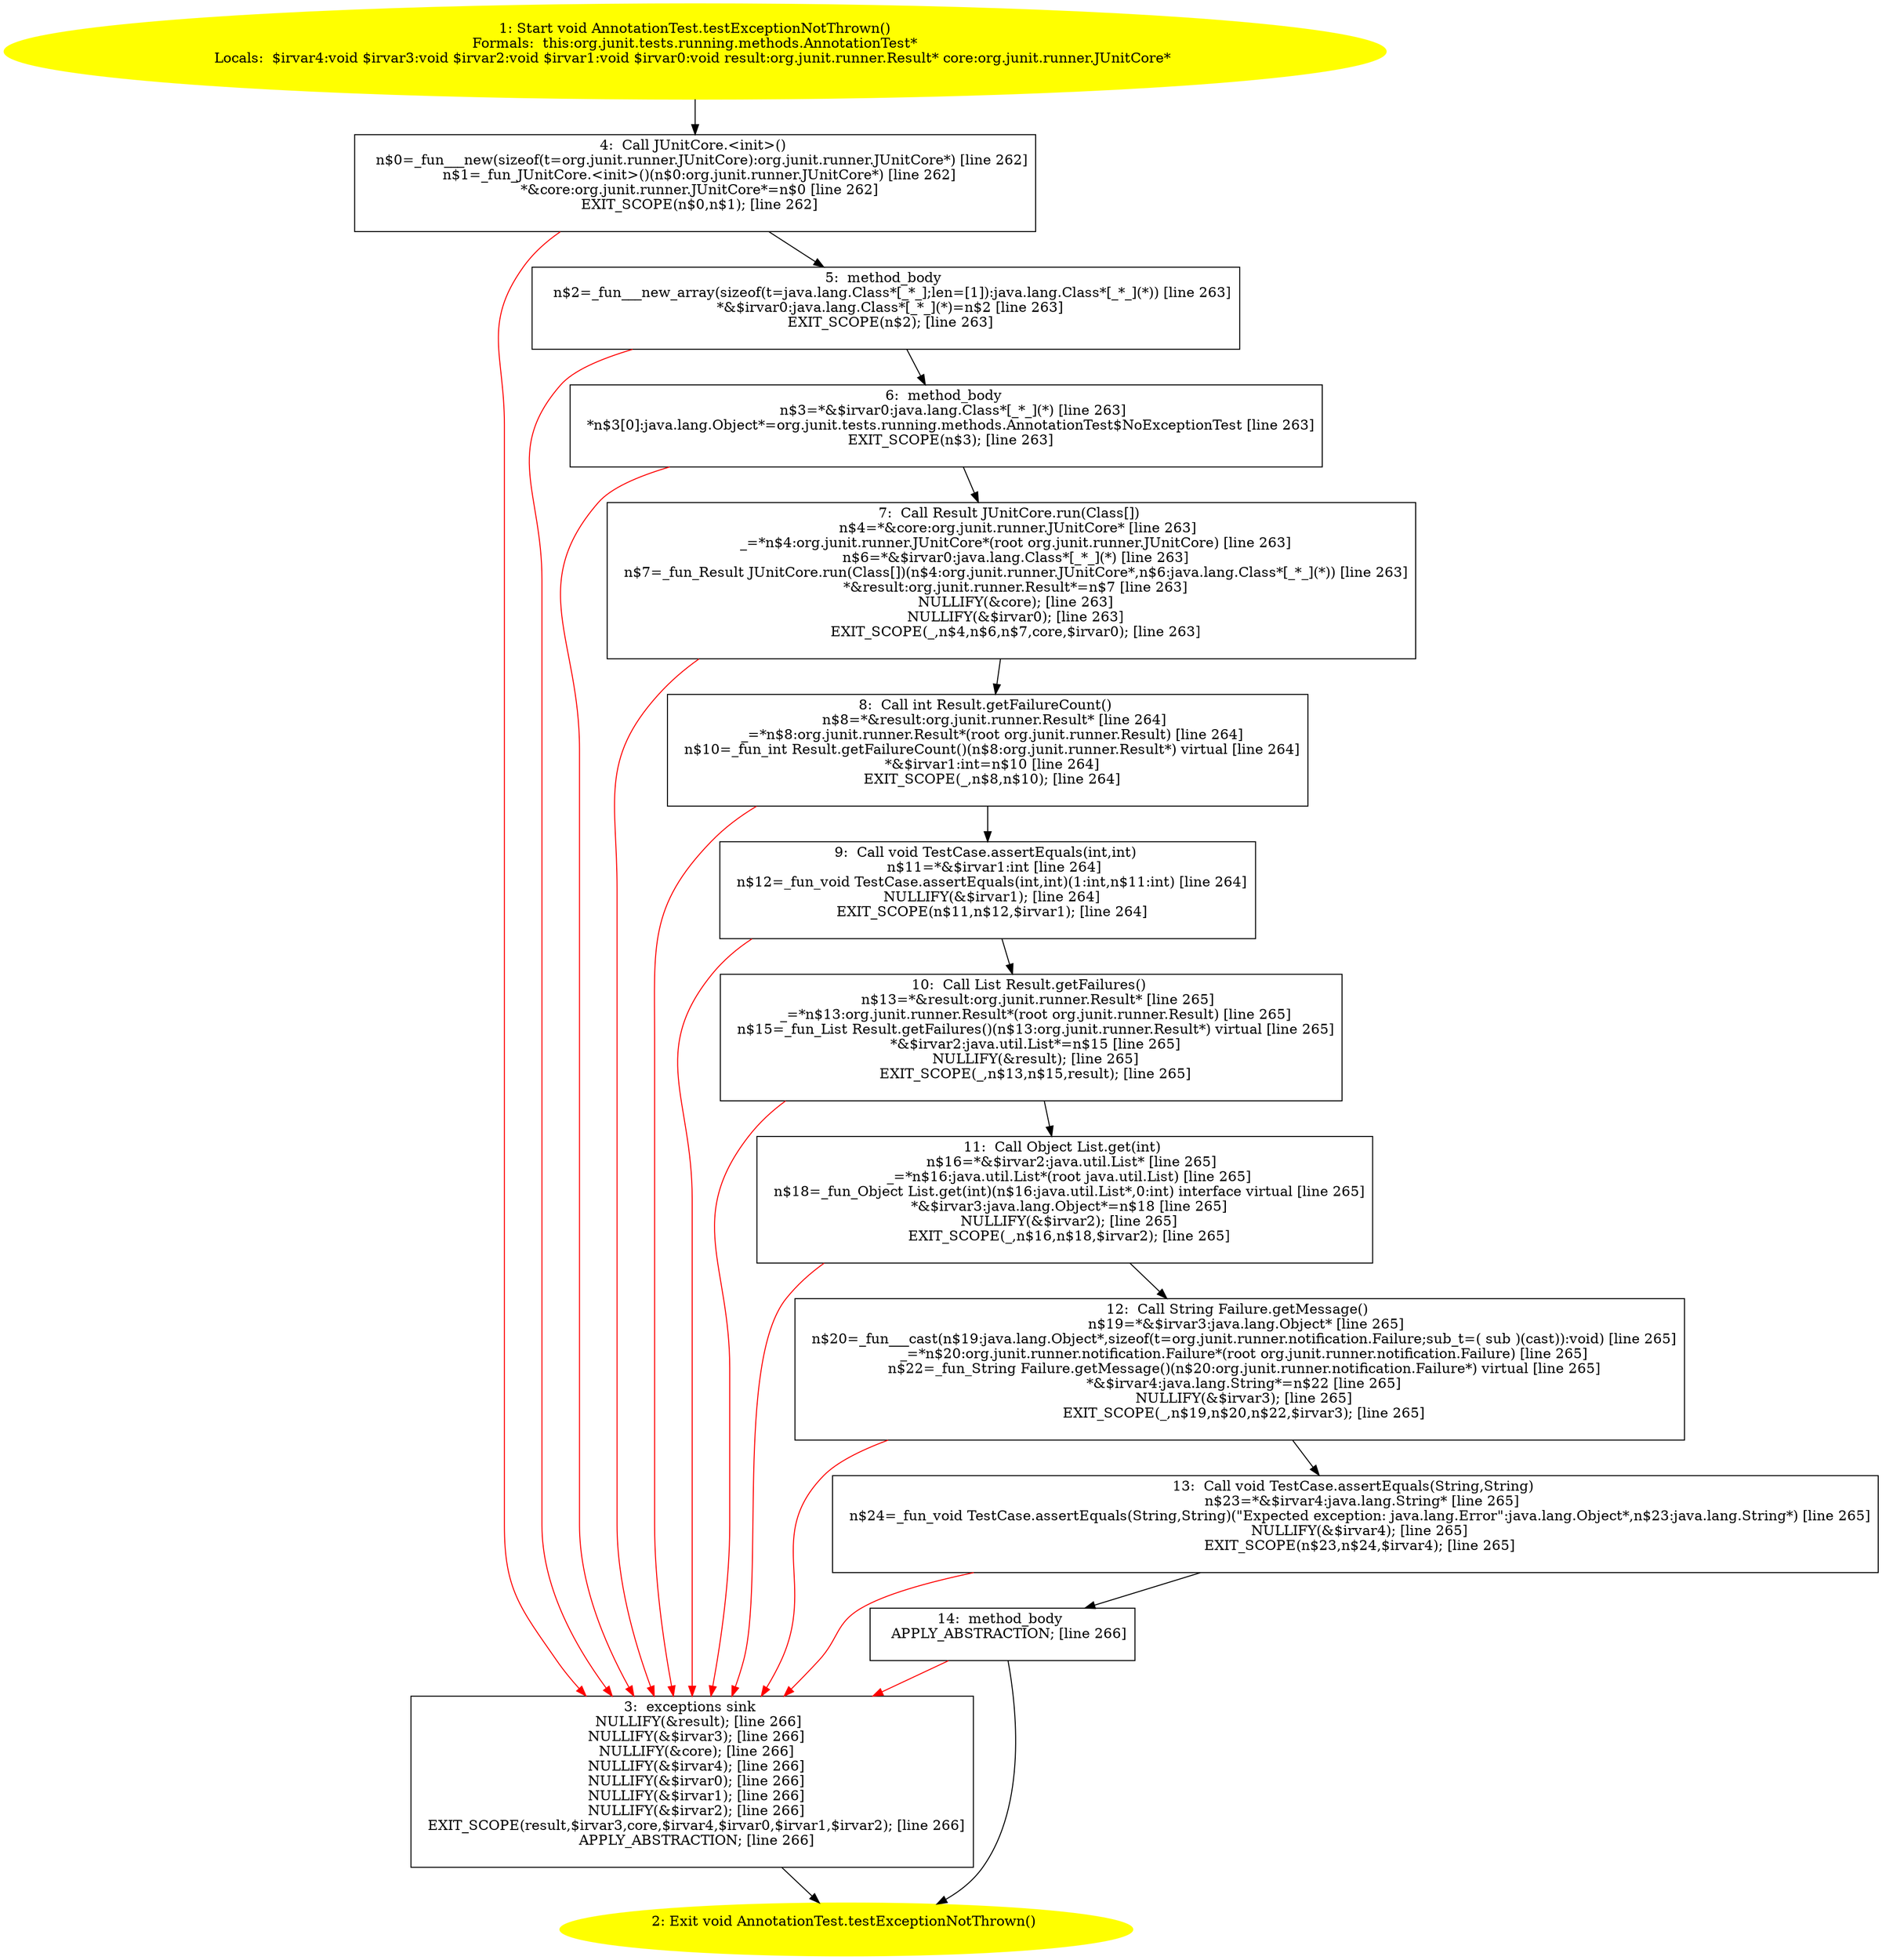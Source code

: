 /* @generated */
digraph cfg {
"org.junit.tests.running.methods.AnnotationTest.testExceptionNotThrown():void.6c22e2c325f12a8088b17cd234cfb52f_1" [label="1: Start void AnnotationTest.testExceptionNotThrown()\nFormals:  this:org.junit.tests.running.methods.AnnotationTest*\nLocals:  $irvar4:void $irvar3:void $irvar2:void $irvar1:void $irvar0:void result:org.junit.runner.Result* core:org.junit.runner.JUnitCore* \n  " color=yellow style=filled]
	

	 "org.junit.tests.running.methods.AnnotationTest.testExceptionNotThrown():void.6c22e2c325f12a8088b17cd234cfb52f_1" -> "org.junit.tests.running.methods.AnnotationTest.testExceptionNotThrown():void.6c22e2c325f12a8088b17cd234cfb52f_4" ;
"org.junit.tests.running.methods.AnnotationTest.testExceptionNotThrown():void.6c22e2c325f12a8088b17cd234cfb52f_2" [label="2: Exit void AnnotationTest.testExceptionNotThrown() \n  " color=yellow style=filled]
	

"org.junit.tests.running.methods.AnnotationTest.testExceptionNotThrown():void.6c22e2c325f12a8088b17cd234cfb52f_3" [label="3:  exceptions sink \n   NULLIFY(&result); [line 266]\n  NULLIFY(&$irvar3); [line 266]\n  NULLIFY(&core); [line 266]\n  NULLIFY(&$irvar4); [line 266]\n  NULLIFY(&$irvar0); [line 266]\n  NULLIFY(&$irvar1); [line 266]\n  NULLIFY(&$irvar2); [line 266]\n  EXIT_SCOPE(result,$irvar3,core,$irvar4,$irvar0,$irvar1,$irvar2); [line 266]\n  APPLY_ABSTRACTION; [line 266]\n " shape="box"]
	

	 "org.junit.tests.running.methods.AnnotationTest.testExceptionNotThrown():void.6c22e2c325f12a8088b17cd234cfb52f_3" -> "org.junit.tests.running.methods.AnnotationTest.testExceptionNotThrown():void.6c22e2c325f12a8088b17cd234cfb52f_2" ;
"org.junit.tests.running.methods.AnnotationTest.testExceptionNotThrown():void.6c22e2c325f12a8088b17cd234cfb52f_4" [label="4:  Call JUnitCore.<init>() \n   n$0=_fun___new(sizeof(t=org.junit.runner.JUnitCore):org.junit.runner.JUnitCore*) [line 262]\n  n$1=_fun_JUnitCore.<init>()(n$0:org.junit.runner.JUnitCore*) [line 262]\n  *&core:org.junit.runner.JUnitCore*=n$0 [line 262]\n  EXIT_SCOPE(n$0,n$1); [line 262]\n " shape="box"]
	

	 "org.junit.tests.running.methods.AnnotationTest.testExceptionNotThrown():void.6c22e2c325f12a8088b17cd234cfb52f_4" -> "org.junit.tests.running.methods.AnnotationTest.testExceptionNotThrown():void.6c22e2c325f12a8088b17cd234cfb52f_5" ;
	 "org.junit.tests.running.methods.AnnotationTest.testExceptionNotThrown():void.6c22e2c325f12a8088b17cd234cfb52f_4" -> "org.junit.tests.running.methods.AnnotationTest.testExceptionNotThrown():void.6c22e2c325f12a8088b17cd234cfb52f_3" [color="red" ];
"org.junit.tests.running.methods.AnnotationTest.testExceptionNotThrown():void.6c22e2c325f12a8088b17cd234cfb52f_5" [label="5:  method_body \n   n$2=_fun___new_array(sizeof(t=java.lang.Class*[_*_];len=[1]):java.lang.Class*[_*_](*)) [line 263]\n  *&$irvar0:java.lang.Class*[_*_](*)=n$2 [line 263]\n  EXIT_SCOPE(n$2); [line 263]\n " shape="box"]
	

	 "org.junit.tests.running.methods.AnnotationTest.testExceptionNotThrown():void.6c22e2c325f12a8088b17cd234cfb52f_5" -> "org.junit.tests.running.methods.AnnotationTest.testExceptionNotThrown():void.6c22e2c325f12a8088b17cd234cfb52f_6" ;
	 "org.junit.tests.running.methods.AnnotationTest.testExceptionNotThrown():void.6c22e2c325f12a8088b17cd234cfb52f_5" -> "org.junit.tests.running.methods.AnnotationTest.testExceptionNotThrown():void.6c22e2c325f12a8088b17cd234cfb52f_3" [color="red" ];
"org.junit.tests.running.methods.AnnotationTest.testExceptionNotThrown():void.6c22e2c325f12a8088b17cd234cfb52f_6" [label="6:  method_body \n   n$3=*&$irvar0:java.lang.Class*[_*_](*) [line 263]\n  *n$3[0]:java.lang.Object*=org.junit.tests.running.methods.AnnotationTest$NoExceptionTest [line 263]\n  EXIT_SCOPE(n$3); [line 263]\n " shape="box"]
	

	 "org.junit.tests.running.methods.AnnotationTest.testExceptionNotThrown():void.6c22e2c325f12a8088b17cd234cfb52f_6" -> "org.junit.tests.running.methods.AnnotationTest.testExceptionNotThrown():void.6c22e2c325f12a8088b17cd234cfb52f_7" ;
	 "org.junit.tests.running.methods.AnnotationTest.testExceptionNotThrown():void.6c22e2c325f12a8088b17cd234cfb52f_6" -> "org.junit.tests.running.methods.AnnotationTest.testExceptionNotThrown():void.6c22e2c325f12a8088b17cd234cfb52f_3" [color="red" ];
"org.junit.tests.running.methods.AnnotationTest.testExceptionNotThrown():void.6c22e2c325f12a8088b17cd234cfb52f_7" [label="7:  Call Result JUnitCore.run(Class[]) \n   n$4=*&core:org.junit.runner.JUnitCore* [line 263]\n  _=*n$4:org.junit.runner.JUnitCore*(root org.junit.runner.JUnitCore) [line 263]\n  n$6=*&$irvar0:java.lang.Class*[_*_](*) [line 263]\n  n$7=_fun_Result JUnitCore.run(Class[])(n$4:org.junit.runner.JUnitCore*,n$6:java.lang.Class*[_*_](*)) [line 263]\n  *&result:org.junit.runner.Result*=n$7 [line 263]\n  NULLIFY(&core); [line 263]\n  NULLIFY(&$irvar0); [line 263]\n  EXIT_SCOPE(_,n$4,n$6,n$7,core,$irvar0); [line 263]\n " shape="box"]
	

	 "org.junit.tests.running.methods.AnnotationTest.testExceptionNotThrown():void.6c22e2c325f12a8088b17cd234cfb52f_7" -> "org.junit.tests.running.methods.AnnotationTest.testExceptionNotThrown():void.6c22e2c325f12a8088b17cd234cfb52f_8" ;
	 "org.junit.tests.running.methods.AnnotationTest.testExceptionNotThrown():void.6c22e2c325f12a8088b17cd234cfb52f_7" -> "org.junit.tests.running.methods.AnnotationTest.testExceptionNotThrown():void.6c22e2c325f12a8088b17cd234cfb52f_3" [color="red" ];
"org.junit.tests.running.methods.AnnotationTest.testExceptionNotThrown():void.6c22e2c325f12a8088b17cd234cfb52f_8" [label="8:  Call int Result.getFailureCount() \n   n$8=*&result:org.junit.runner.Result* [line 264]\n  _=*n$8:org.junit.runner.Result*(root org.junit.runner.Result) [line 264]\n  n$10=_fun_int Result.getFailureCount()(n$8:org.junit.runner.Result*) virtual [line 264]\n  *&$irvar1:int=n$10 [line 264]\n  EXIT_SCOPE(_,n$8,n$10); [line 264]\n " shape="box"]
	

	 "org.junit.tests.running.methods.AnnotationTest.testExceptionNotThrown():void.6c22e2c325f12a8088b17cd234cfb52f_8" -> "org.junit.tests.running.methods.AnnotationTest.testExceptionNotThrown():void.6c22e2c325f12a8088b17cd234cfb52f_9" ;
	 "org.junit.tests.running.methods.AnnotationTest.testExceptionNotThrown():void.6c22e2c325f12a8088b17cd234cfb52f_8" -> "org.junit.tests.running.methods.AnnotationTest.testExceptionNotThrown():void.6c22e2c325f12a8088b17cd234cfb52f_3" [color="red" ];
"org.junit.tests.running.methods.AnnotationTest.testExceptionNotThrown():void.6c22e2c325f12a8088b17cd234cfb52f_9" [label="9:  Call void TestCase.assertEquals(int,int) \n   n$11=*&$irvar1:int [line 264]\n  n$12=_fun_void TestCase.assertEquals(int,int)(1:int,n$11:int) [line 264]\n  NULLIFY(&$irvar1); [line 264]\n  EXIT_SCOPE(n$11,n$12,$irvar1); [line 264]\n " shape="box"]
	

	 "org.junit.tests.running.methods.AnnotationTest.testExceptionNotThrown():void.6c22e2c325f12a8088b17cd234cfb52f_9" -> "org.junit.tests.running.methods.AnnotationTest.testExceptionNotThrown():void.6c22e2c325f12a8088b17cd234cfb52f_10" ;
	 "org.junit.tests.running.methods.AnnotationTest.testExceptionNotThrown():void.6c22e2c325f12a8088b17cd234cfb52f_9" -> "org.junit.tests.running.methods.AnnotationTest.testExceptionNotThrown():void.6c22e2c325f12a8088b17cd234cfb52f_3" [color="red" ];
"org.junit.tests.running.methods.AnnotationTest.testExceptionNotThrown():void.6c22e2c325f12a8088b17cd234cfb52f_10" [label="10:  Call List Result.getFailures() \n   n$13=*&result:org.junit.runner.Result* [line 265]\n  _=*n$13:org.junit.runner.Result*(root org.junit.runner.Result) [line 265]\n  n$15=_fun_List Result.getFailures()(n$13:org.junit.runner.Result*) virtual [line 265]\n  *&$irvar2:java.util.List*=n$15 [line 265]\n  NULLIFY(&result); [line 265]\n  EXIT_SCOPE(_,n$13,n$15,result); [line 265]\n " shape="box"]
	

	 "org.junit.tests.running.methods.AnnotationTest.testExceptionNotThrown():void.6c22e2c325f12a8088b17cd234cfb52f_10" -> "org.junit.tests.running.methods.AnnotationTest.testExceptionNotThrown():void.6c22e2c325f12a8088b17cd234cfb52f_11" ;
	 "org.junit.tests.running.methods.AnnotationTest.testExceptionNotThrown():void.6c22e2c325f12a8088b17cd234cfb52f_10" -> "org.junit.tests.running.methods.AnnotationTest.testExceptionNotThrown():void.6c22e2c325f12a8088b17cd234cfb52f_3" [color="red" ];
"org.junit.tests.running.methods.AnnotationTest.testExceptionNotThrown():void.6c22e2c325f12a8088b17cd234cfb52f_11" [label="11:  Call Object List.get(int) \n   n$16=*&$irvar2:java.util.List* [line 265]\n  _=*n$16:java.util.List*(root java.util.List) [line 265]\n  n$18=_fun_Object List.get(int)(n$16:java.util.List*,0:int) interface virtual [line 265]\n  *&$irvar3:java.lang.Object*=n$18 [line 265]\n  NULLIFY(&$irvar2); [line 265]\n  EXIT_SCOPE(_,n$16,n$18,$irvar2); [line 265]\n " shape="box"]
	

	 "org.junit.tests.running.methods.AnnotationTest.testExceptionNotThrown():void.6c22e2c325f12a8088b17cd234cfb52f_11" -> "org.junit.tests.running.methods.AnnotationTest.testExceptionNotThrown():void.6c22e2c325f12a8088b17cd234cfb52f_12" ;
	 "org.junit.tests.running.methods.AnnotationTest.testExceptionNotThrown():void.6c22e2c325f12a8088b17cd234cfb52f_11" -> "org.junit.tests.running.methods.AnnotationTest.testExceptionNotThrown():void.6c22e2c325f12a8088b17cd234cfb52f_3" [color="red" ];
"org.junit.tests.running.methods.AnnotationTest.testExceptionNotThrown():void.6c22e2c325f12a8088b17cd234cfb52f_12" [label="12:  Call String Failure.getMessage() \n   n$19=*&$irvar3:java.lang.Object* [line 265]\n  n$20=_fun___cast(n$19:java.lang.Object*,sizeof(t=org.junit.runner.notification.Failure;sub_t=( sub )(cast)):void) [line 265]\n  _=*n$20:org.junit.runner.notification.Failure*(root org.junit.runner.notification.Failure) [line 265]\n  n$22=_fun_String Failure.getMessage()(n$20:org.junit.runner.notification.Failure*) virtual [line 265]\n  *&$irvar4:java.lang.String*=n$22 [line 265]\n  NULLIFY(&$irvar3); [line 265]\n  EXIT_SCOPE(_,n$19,n$20,n$22,$irvar3); [line 265]\n " shape="box"]
	

	 "org.junit.tests.running.methods.AnnotationTest.testExceptionNotThrown():void.6c22e2c325f12a8088b17cd234cfb52f_12" -> "org.junit.tests.running.methods.AnnotationTest.testExceptionNotThrown():void.6c22e2c325f12a8088b17cd234cfb52f_13" ;
	 "org.junit.tests.running.methods.AnnotationTest.testExceptionNotThrown():void.6c22e2c325f12a8088b17cd234cfb52f_12" -> "org.junit.tests.running.methods.AnnotationTest.testExceptionNotThrown():void.6c22e2c325f12a8088b17cd234cfb52f_3" [color="red" ];
"org.junit.tests.running.methods.AnnotationTest.testExceptionNotThrown():void.6c22e2c325f12a8088b17cd234cfb52f_13" [label="13:  Call void TestCase.assertEquals(String,String) \n   n$23=*&$irvar4:java.lang.String* [line 265]\n  n$24=_fun_void TestCase.assertEquals(String,String)(\"Expected exception: java.lang.Error\":java.lang.Object*,n$23:java.lang.String*) [line 265]\n  NULLIFY(&$irvar4); [line 265]\n  EXIT_SCOPE(n$23,n$24,$irvar4); [line 265]\n " shape="box"]
	

	 "org.junit.tests.running.methods.AnnotationTest.testExceptionNotThrown():void.6c22e2c325f12a8088b17cd234cfb52f_13" -> "org.junit.tests.running.methods.AnnotationTest.testExceptionNotThrown():void.6c22e2c325f12a8088b17cd234cfb52f_14" ;
	 "org.junit.tests.running.methods.AnnotationTest.testExceptionNotThrown():void.6c22e2c325f12a8088b17cd234cfb52f_13" -> "org.junit.tests.running.methods.AnnotationTest.testExceptionNotThrown():void.6c22e2c325f12a8088b17cd234cfb52f_3" [color="red" ];
"org.junit.tests.running.methods.AnnotationTest.testExceptionNotThrown():void.6c22e2c325f12a8088b17cd234cfb52f_14" [label="14:  method_body \n   APPLY_ABSTRACTION; [line 266]\n " shape="box"]
	

	 "org.junit.tests.running.methods.AnnotationTest.testExceptionNotThrown():void.6c22e2c325f12a8088b17cd234cfb52f_14" -> "org.junit.tests.running.methods.AnnotationTest.testExceptionNotThrown():void.6c22e2c325f12a8088b17cd234cfb52f_2" ;
	 "org.junit.tests.running.methods.AnnotationTest.testExceptionNotThrown():void.6c22e2c325f12a8088b17cd234cfb52f_14" -> "org.junit.tests.running.methods.AnnotationTest.testExceptionNotThrown():void.6c22e2c325f12a8088b17cd234cfb52f_3" [color="red" ];
}
